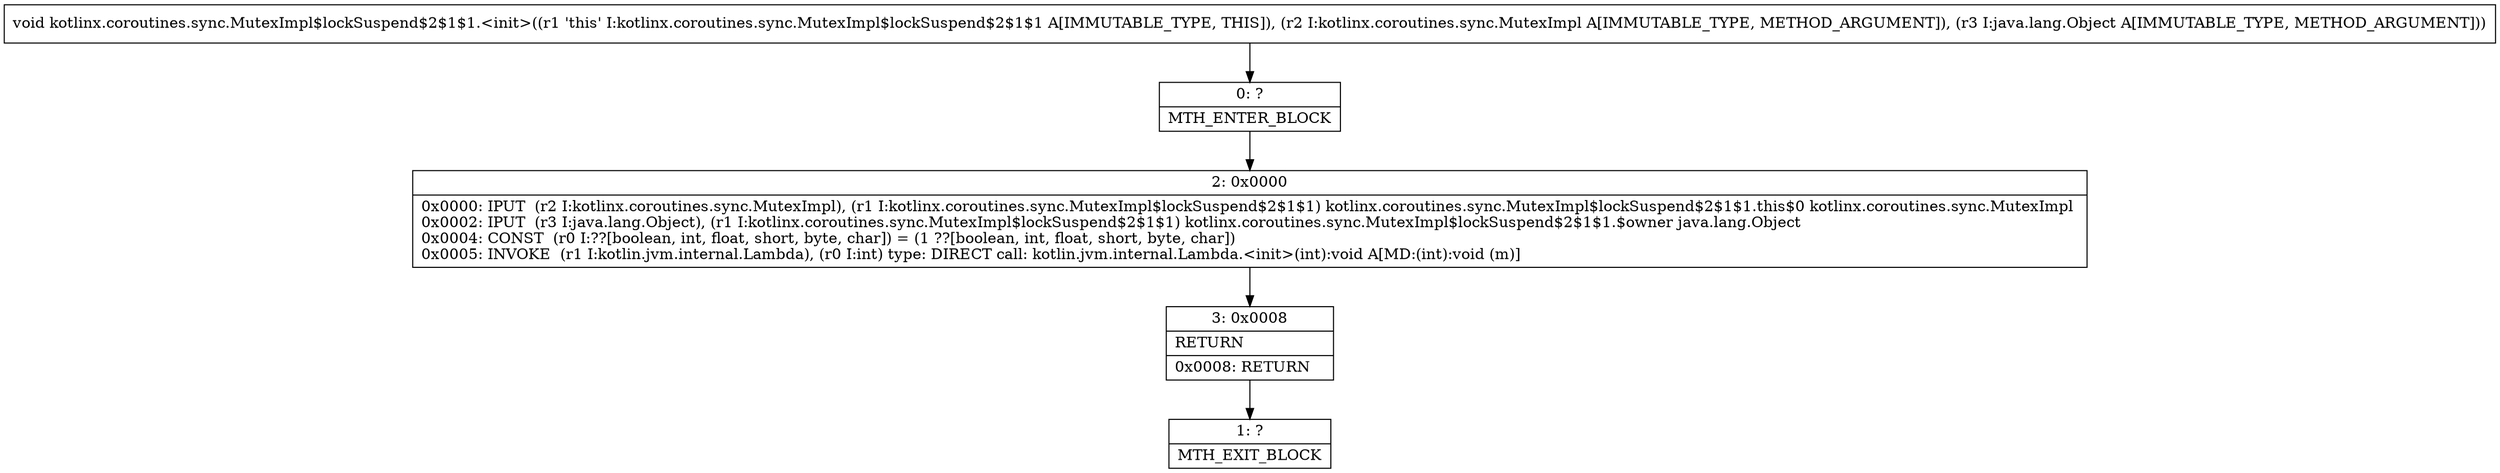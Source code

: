 digraph "CFG forkotlinx.coroutines.sync.MutexImpl$lockSuspend$2$1$1.\<init\>(Lkotlinx\/coroutines\/sync\/MutexImpl;Ljava\/lang\/Object;)V" {
Node_0 [shape=record,label="{0\:\ ?|MTH_ENTER_BLOCK\l}"];
Node_2 [shape=record,label="{2\:\ 0x0000|0x0000: IPUT  (r2 I:kotlinx.coroutines.sync.MutexImpl), (r1 I:kotlinx.coroutines.sync.MutexImpl$lockSuspend$2$1$1) kotlinx.coroutines.sync.MutexImpl$lockSuspend$2$1$1.this$0 kotlinx.coroutines.sync.MutexImpl \l0x0002: IPUT  (r3 I:java.lang.Object), (r1 I:kotlinx.coroutines.sync.MutexImpl$lockSuspend$2$1$1) kotlinx.coroutines.sync.MutexImpl$lockSuspend$2$1$1.$owner java.lang.Object \l0x0004: CONST  (r0 I:??[boolean, int, float, short, byte, char]) = (1 ??[boolean, int, float, short, byte, char]) \l0x0005: INVOKE  (r1 I:kotlin.jvm.internal.Lambda), (r0 I:int) type: DIRECT call: kotlin.jvm.internal.Lambda.\<init\>(int):void A[MD:(int):void (m)]\l}"];
Node_3 [shape=record,label="{3\:\ 0x0008|RETURN\l|0x0008: RETURN   \l}"];
Node_1 [shape=record,label="{1\:\ ?|MTH_EXIT_BLOCK\l}"];
MethodNode[shape=record,label="{void kotlinx.coroutines.sync.MutexImpl$lockSuspend$2$1$1.\<init\>((r1 'this' I:kotlinx.coroutines.sync.MutexImpl$lockSuspend$2$1$1 A[IMMUTABLE_TYPE, THIS]), (r2 I:kotlinx.coroutines.sync.MutexImpl A[IMMUTABLE_TYPE, METHOD_ARGUMENT]), (r3 I:java.lang.Object A[IMMUTABLE_TYPE, METHOD_ARGUMENT])) }"];
MethodNode -> Node_0;Node_0 -> Node_2;
Node_2 -> Node_3;
Node_3 -> Node_1;
}

